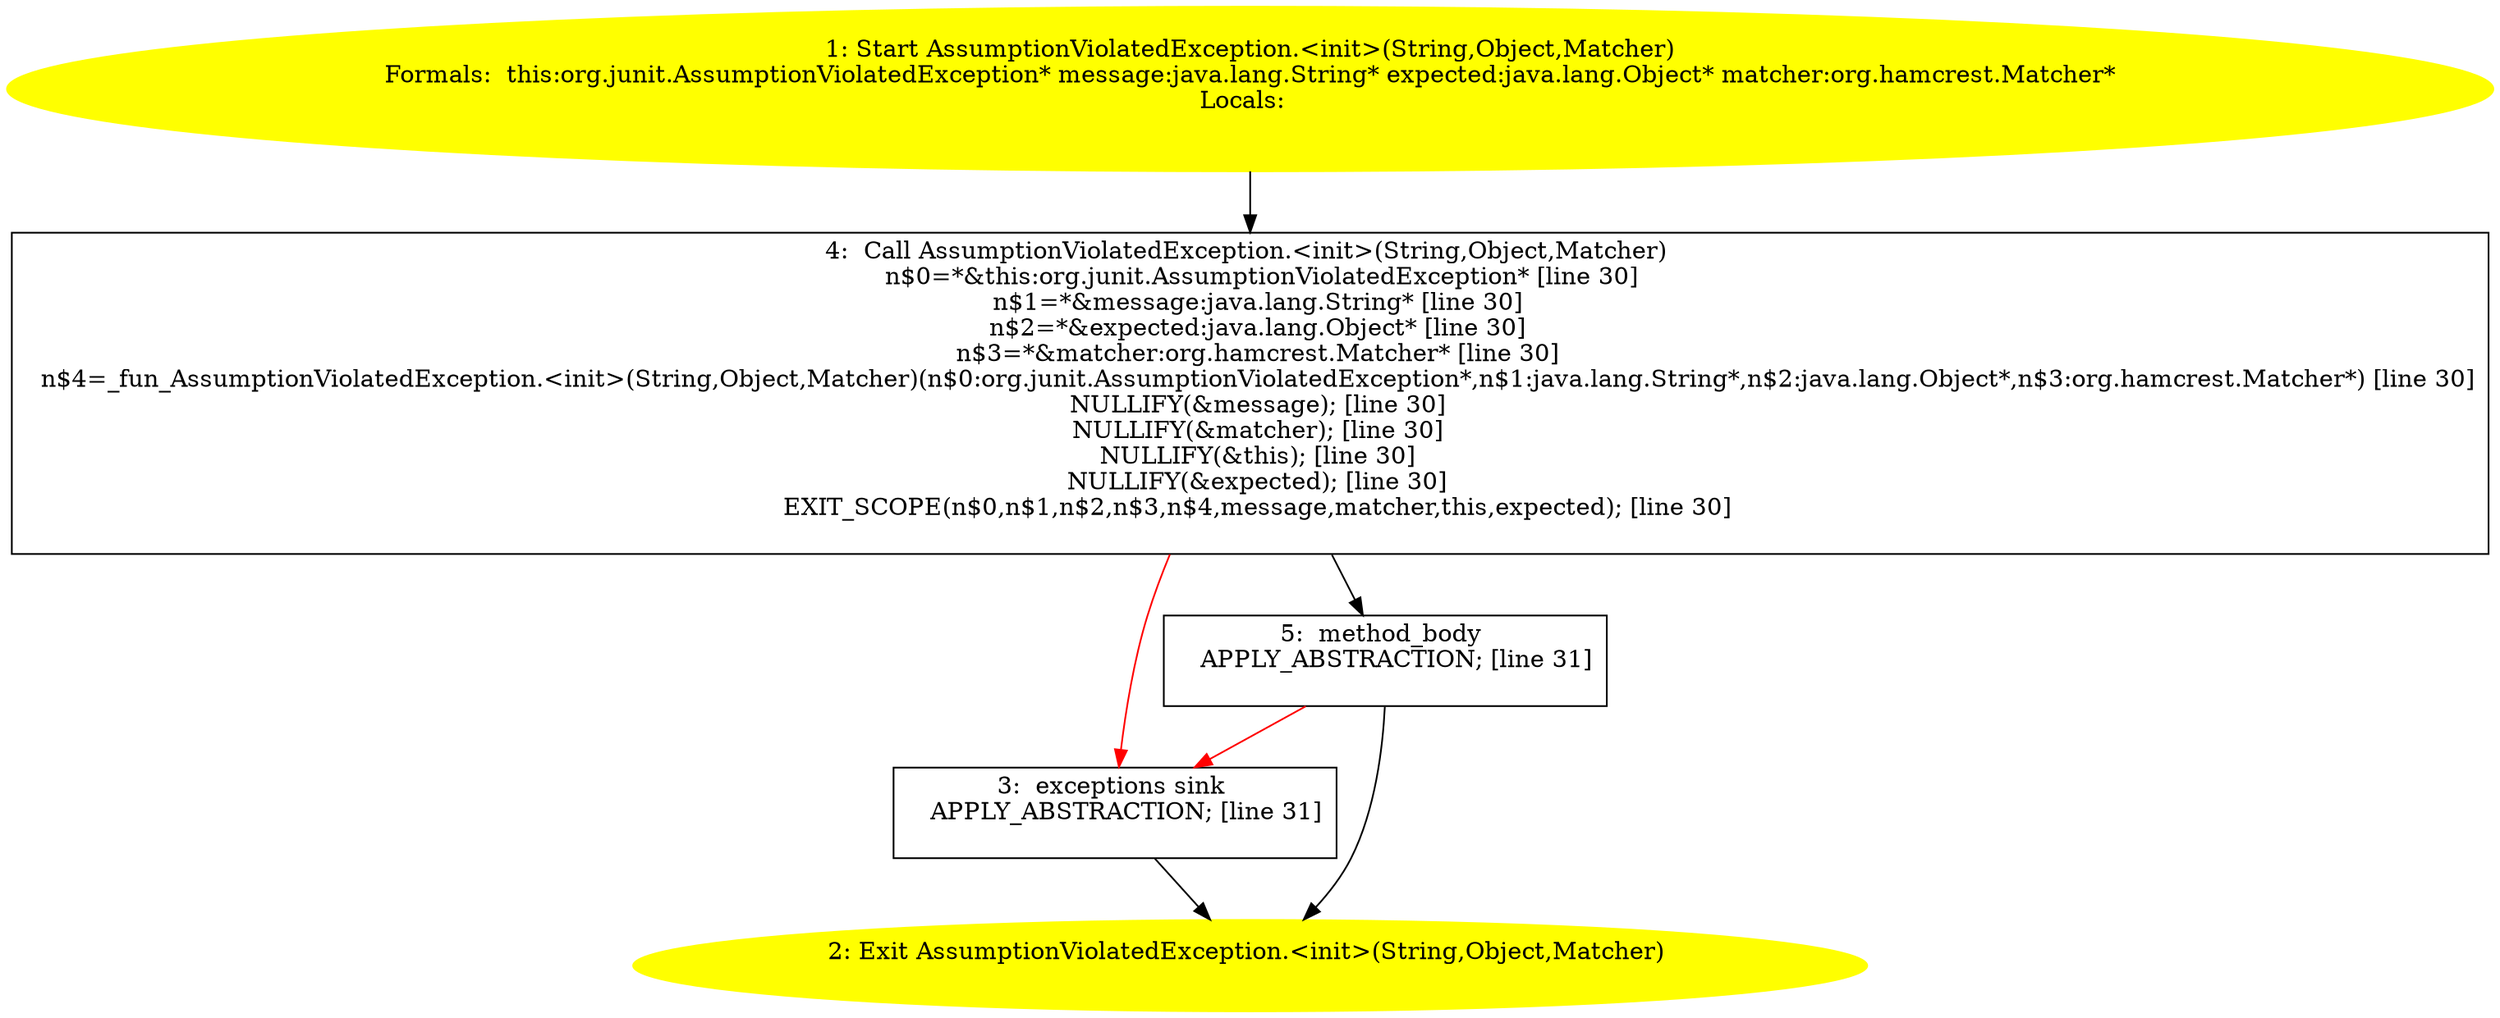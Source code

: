 /* @generated */
digraph cfg {
"org.junit.AssumptionViolatedException.<init>(java.lang.String,java.lang.Object,org.hamcrest.Matcher).b5e3df004a6b7d9c25f1775a5a217461_1" [label="1: Start AssumptionViolatedException.<init>(String,Object,Matcher)\nFormals:  this:org.junit.AssumptionViolatedException* message:java.lang.String* expected:java.lang.Object* matcher:org.hamcrest.Matcher*\nLocals:  \n  " color=yellow style=filled]
	

	 "org.junit.AssumptionViolatedException.<init>(java.lang.String,java.lang.Object,org.hamcrest.Matcher).b5e3df004a6b7d9c25f1775a5a217461_1" -> "org.junit.AssumptionViolatedException.<init>(java.lang.String,java.lang.Object,org.hamcrest.Matcher).b5e3df004a6b7d9c25f1775a5a217461_4" ;
"org.junit.AssumptionViolatedException.<init>(java.lang.String,java.lang.Object,org.hamcrest.Matcher).b5e3df004a6b7d9c25f1775a5a217461_2" [label="2: Exit AssumptionViolatedException.<init>(String,Object,Matcher) \n  " color=yellow style=filled]
	

"org.junit.AssumptionViolatedException.<init>(java.lang.String,java.lang.Object,org.hamcrest.Matcher).b5e3df004a6b7d9c25f1775a5a217461_3" [label="3:  exceptions sink \n   APPLY_ABSTRACTION; [line 31]\n " shape="box"]
	

	 "org.junit.AssumptionViolatedException.<init>(java.lang.String,java.lang.Object,org.hamcrest.Matcher).b5e3df004a6b7d9c25f1775a5a217461_3" -> "org.junit.AssumptionViolatedException.<init>(java.lang.String,java.lang.Object,org.hamcrest.Matcher).b5e3df004a6b7d9c25f1775a5a217461_2" ;
"org.junit.AssumptionViolatedException.<init>(java.lang.String,java.lang.Object,org.hamcrest.Matcher).b5e3df004a6b7d9c25f1775a5a217461_4" [label="4:  Call AssumptionViolatedException.<init>(String,Object,Matcher) \n   n$0=*&this:org.junit.AssumptionViolatedException* [line 30]\n  n$1=*&message:java.lang.String* [line 30]\n  n$2=*&expected:java.lang.Object* [line 30]\n  n$3=*&matcher:org.hamcrest.Matcher* [line 30]\n  n$4=_fun_AssumptionViolatedException.<init>(String,Object,Matcher)(n$0:org.junit.AssumptionViolatedException*,n$1:java.lang.String*,n$2:java.lang.Object*,n$3:org.hamcrest.Matcher*) [line 30]\n  NULLIFY(&message); [line 30]\n  NULLIFY(&matcher); [line 30]\n  NULLIFY(&this); [line 30]\n  NULLIFY(&expected); [line 30]\n  EXIT_SCOPE(n$0,n$1,n$2,n$3,n$4,message,matcher,this,expected); [line 30]\n " shape="box"]
	

	 "org.junit.AssumptionViolatedException.<init>(java.lang.String,java.lang.Object,org.hamcrest.Matcher).b5e3df004a6b7d9c25f1775a5a217461_4" -> "org.junit.AssumptionViolatedException.<init>(java.lang.String,java.lang.Object,org.hamcrest.Matcher).b5e3df004a6b7d9c25f1775a5a217461_5" ;
	 "org.junit.AssumptionViolatedException.<init>(java.lang.String,java.lang.Object,org.hamcrest.Matcher).b5e3df004a6b7d9c25f1775a5a217461_4" -> "org.junit.AssumptionViolatedException.<init>(java.lang.String,java.lang.Object,org.hamcrest.Matcher).b5e3df004a6b7d9c25f1775a5a217461_3" [color="red" ];
"org.junit.AssumptionViolatedException.<init>(java.lang.String,java.lang.Object,org.hamcrest.Matcher).b5e3df004a6b7d9c25f1775a5a217461_5" [label="5:  method_body \n   APPLY_ABSTRACTION; [line 31]\n " shape="box"]
	

	 "org.junit.AssumptionViolatedException.<init>(java.lang.String,java.lang.Object,org.hamcrest.Matcher).b5e3df004a6b7d9c25f1775a5a217461_5" -> "org.junit.AssumptionViolatedException.<init>(java.lang.String,java.lang.Object,org.hamcrest.Matcher).b5e3df004a6b7d9c25f1775a5a217461_2" ;
	 "org.junit.AssumptionViolatedException.<init>(java.lang.String,java.lang.Object,org.hamcrest.Matcher).b5e3df004a6b7d9c25f1775a5a217461_5" -> "org.junit.AssumptionViolatedException.<init>(java.lang.String,java.lang.Object,org.hamcrest.Matcher).b5e3df004a6b7d9c25f1775a5a217461_3" [color="red" ];
}

